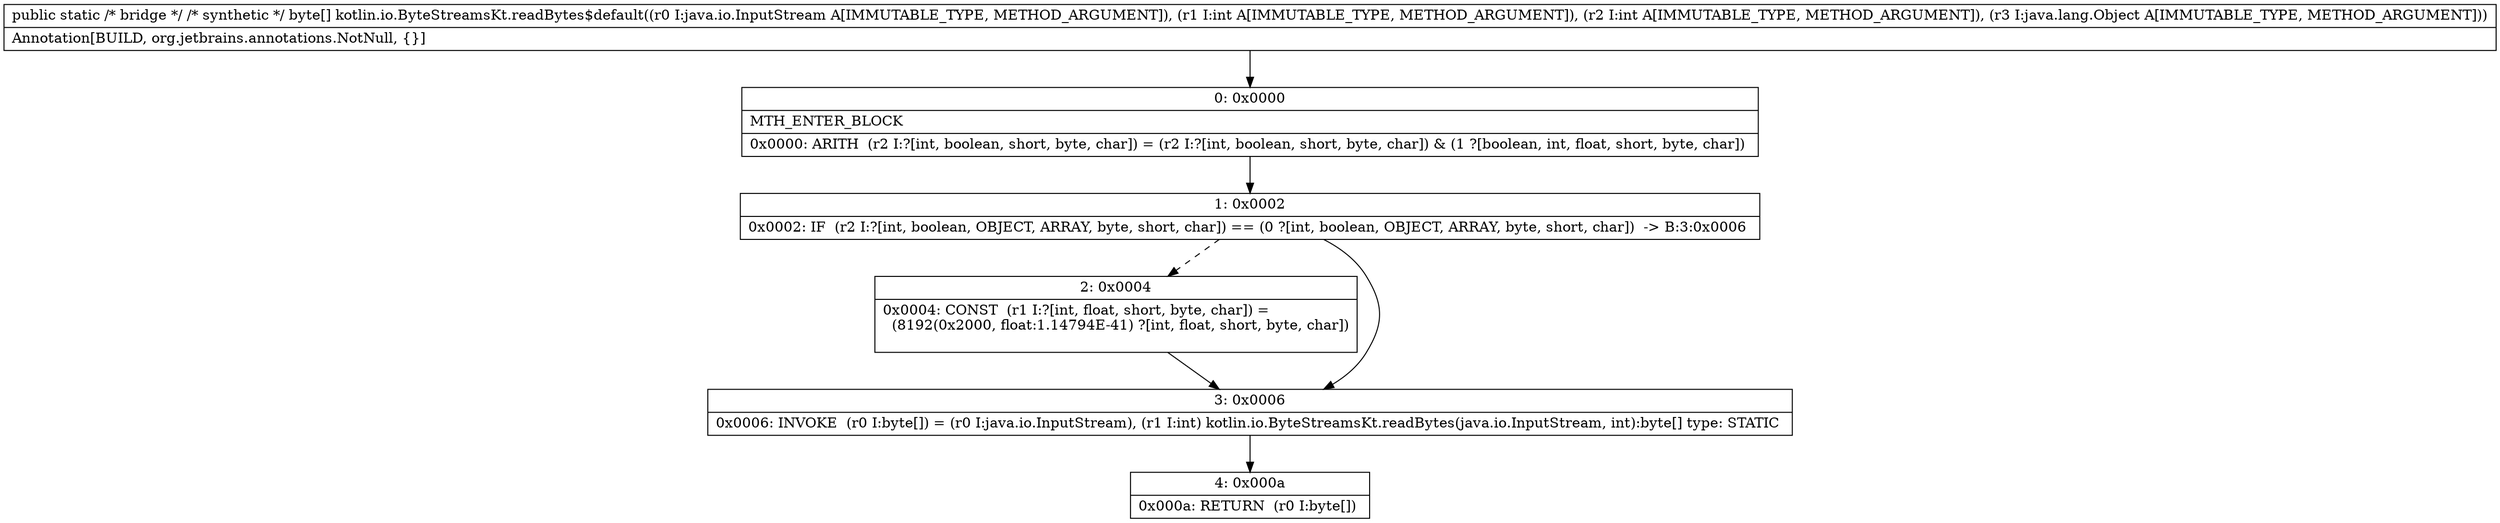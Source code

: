 digraph "CFG forkotlin.io.ByteStreamsKt.readBytes$default(Ljava\/io\/InputStream;IILjava\/lang\/Object;)[B" {
Node_0 [shape=record,label="{0\:\ 0x0000|MTH_ENTER_BLOCK\l|0x0000: ARITH  (r2 I:?[int, boolean, short, byte, char]) = (r2 I:?[int, boolean, short, byte, char]) & (1 ?[boolean, int, float, short, byte, char]) \l}"];
Node_1 [shape=record,label="{1\:\ 0x0002|0x0002: IF  (r2 I:?[int, boolean, OBJECT, ARRAY, byte, short, char]) == (0 ?[int, boolean, OBJECT, ARRAY, byte, short, char])  \-\> B:3:0x0006 \l}"];
Node_2 [shape=record,label="{2\:\ 0x0004|0x0004: CONST  (r1 I:?[int, float, short, byte, char]) = \l  (8192(0x2000, float:1.14794E\-41) ?[int, float, short, byte, char])\l \l}"];
Node_3 [shape=record,label="{3\:\ 0x0006|0x0006: INVOKE  (r0 I:byte[]) = (r0 I:java.io.InputStream), (r1 I:int) kotlin.io.ByteStreamsKt.readBytes(java.io.InputStream, int):byte[] type: STATIC \l}"];
Node_4 [shape=record,label="{4\:\ 0x000a|0x000a: RETURN  (r0 I:byte[]) \l}"];
MethodNode[shape=record,label="{public static \/* bridge *\/ \/* synthetic *\/ byte[] kotlin.io.ByteStreamsKt.readBytes$default((r0 I:java.io.InputStream A[IMMUTABLE_TYPE, METHOD_ARGUMENT]), (r1 I:int A[IMMUTABLE_TYPE, METHOD_ARGUMENT]), (r2 I:int A[IMMUTABLE_TYPE, METHOD_ARGUMENT]), (r3 I:java.lang.Object A[IMMUTABLE_TYPE, METHOD_ARGUMENT]))  | Annotation[BUILD, org.jetbrains.annotations.NotNull, \{\}]\l}"];
MethodNode -> Node_0;
Node_0 -> Node_1;
Node_1 -> Node_2[style=dashed];
Node_1 -> Node_3;
Node_2 -> Node_3;
Node_3 -> Node_4;
}

